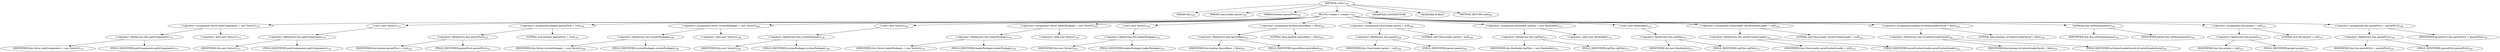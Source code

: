 digraph "&lt;init&gt;" {  
"669" [label = <(METHOD,&lt;init&gt;)<SUB>325</SUB>> ]
"51" [label = <(PARAM,this)<SUB>325</SUB>> ]
"670" [label = <(PARAM,ClassLoader parent)<SUB>325</SUB>> ]
"671" [label = <(PARAM,boolean parentFirst)<SUB>325</SUB>> ]
"672" [label = <(BLOCK,&lt;empty&gt;,&lt;empty&gt;)<SUB>325</SUB>> ]
"673" [label = <(&lt;operator&gt;.assignment,Vector pathComponents = new Vector())<SUB>170</SUB>> ]
"674" [label = <(&lt;operator&gt;.fieldAccess,this.pathComponents)<SUB>170</SUB>> ]
"675" [label = <(IDENTIFIER,this,Vector pathComponents = new Vector())<SUB>170</SUB>> ]
"676" [label = <(FIELD_IDENTIFIER,pathComponents,pathComponents)<SUB>170</SUB>> ]
"677" [label = <(&lt;operator&gt;.alloc,new Vector())<SUB>170</SUB>> ]
"678" [label = <(&lt;init&gt;,new Vector())<SUB>170</SUB>> ]
"679" [label = <(&lt;operator&gt;.fieldAccess,this.pathComponents)<SUB>170</SUB>> ]
"680" [label = <(IDENTIFIER,this,new Vector())<SUB>170</SUB>> ]
"681" [label = <(FIELD_IDENTIFIER,pathComponents,pathComponents)<SUB>170</SUB>> ]
"682" [label = <(&lt;operator&gt;.assignment,boolean parentFirst = true)<SUB>181</SUB>> ]
"683" [label = <(&lt;operator&gt;.fieldAccess,this.parentFirst)<SUB>181</SUB>> ]
"684" [label = <(IDENTIFIER,this,boolean parentFirst = true)<SUB>181</SUB>> ]
"685" [label = <(FIELD_IDENTIFIER,parentFirst,parentFirst)<SUB>181</SUB>> ]
"686" [label = <(LITERAL,true,boolean parentFirst = true)<SUB>181</SUB>> ]
"687" [label = <(&lt;operator&gt;.assignment,Vector systemPackages = new Vector())<SUB>188</SUB>> ]
"688" [label = <(&lt;operator&gt;.fieldAccess,this.systemPackages)<SUB>188</SUB>> ]
"689" [label = <(IDENTIFIER,this,Vector systemPackages = new Vector())<SUB>188</SUB>> ]
"690" [label = <(FIELD_IDENTIFIER,systemPackages,systemPackages)<SUB>188</SUB>> ]
"691" [label = <(&lt;operator&gt;.alloc,new Vector())<SUB>188</SUB>> ]
"692" [label = <(&lt;init&gt;,new Vector())<SUB>188</SUB>> ]
"693" [label = <(&lt;operator&gt;.fieldAccess,this.systemPackages)<SUB>188</SUB>> ]
"694" [label = <(IDENTIFIER,this,new Vector())<SUB>188</SUB>> ]
"695" [label = <(FIELD_IDENTIFIER,systemPackages,systemPackages)<SUB>188</SUB>> ]
"696" [label = <(&lt;operator&gt;.assignment,Vector loaderPackages = new Vector())<SUB>195</SUB>> ]
"697" [label = <(&lt;operator&gt;.fieldAccess,this.loaderPackages)<SUB>195</SUB>> ]
"698" [label = <(IDENTIFIER,this,Vector loaderPackages = new Vector())<SUB>195</SUB>> ]
"699" [label = <(FIELD_IDENTIFIER,loaderPackages,loaderPackages)<SUB>195</SUB>> ]
"700" [label = <(&lt;operator&gt;.alloc,new Vector())<SUB>195</SUB>> ]
"701" [label = <(&lt;init&gt;,new Vector())<SUB>195</SUB>> ]
"702" [label = <(&lt;operator&gt;.fieldAccess,this.loaderPackages)<SUB>195</SUB>> ]
"703" [label = <(IDENTIFIER,this,new Vector())<SUB>195</SUB>> ]
"704" [label = <(FIELD_IDENTIFIER,loaderPackages,loaderPackages)<SUB>195</SUB>> ]
"705" [label = <(&lt;operator&gt;.assignment,boolean ignoreBase = false)<SUB>203</SUB>> ]
"706" [label = <(&lt;operator&gt;.fieldAccess,this.ignoreBase)<SUB>203</SUB>> ]
"707" [label = <(IDENTIFIER,this,boolean ignoreBase = false)<SUB>203</SUB>> ]
"708" [label = <(FIELD_IDENTIFIER,ignoreBase,ignoreBase)<SUB>203</SUB>> ]
"709" [label = <(LITERAL,false,boolean ignoreBase = false)<SUB>203</SUB>> ]
"710" [label = <(&lt;operator&gt;.assignment,ClassLoader parent = null)<SUB>208</SUB>> ]
"711" [label = <(&lt;operator&gt;.fieldAccess,this.parent)<SUB>208</SUB>> ]
"712" [label = <(IDENTIFIER,this,ClassLoader parent = null)<SUB>208</SUB>> ]
"713" [label = <(FIELD_IDENTIFIER,parent,parent)<SUB>208</SUB>> ]
"714" [label = <(LITERAL,null,ClassLoader parent = null)<SUB>208</SUB>> ]
"715" [label = <(&lt;operator&gt;.assignment,Hashtable zipFiles = new Hashtable())<SUB>213</SUB>> ]
"716" [label = <(&lt;operator&gt;.fieldAccess,this.zipFiles)<SUB>213</SUB>> ]
"717" [label = <(IDENTIFIER,this,Hashtable zipFiles = new Hashtable())<SUB>213</SUB>> ]
"718" [label = <(FIELD_IDENTIFIER,zipFiles,zipFiles)<SUB>213</SUB>> ]
"719" [label = <(&lt;operator&gt;.alloc,new Hashtable())<SUB>213</SUB>> ]
"720" [label = <(&lt;init&gt;,new Hashtable())<SUB>213</SUB>> ]
"721" [label = <(&lt;operator&gt;.fieldAccess,this.zipFiles)<SUB>213</SUB>> ]
"722" [label = <(IDENTIFIER,this,new Hashtable())<SUB>213</SUB>> ]
"723" [label = <(FIELD_IDENTIFIER,zipFiles,zipFiles)<SUB>213</SUB>> ]
"724" [label = <(&lt;operator&gt;.assignment,ClassLoader savedContextLoader = null)<SUB>222</SUB>> ]
"725" [label = <(&lt;operator&gt;.fieldAccess,this.savedContextLoader)<SUB>222</SUB>> ]
"726" [label = <(IDENTIFIER,this,ClassLoader savedContextLoader = null)<SUB>222</SUB>> ]
"727" [label = <(FIELD_IDENTIFIER,savedContextLoader,savedContextLoader)<SUB>222</SUB>> ]
"728" [label = <(LITERAL,null,ClassLoader savedContextLoader = null)<SUB>222</SUB>> ]
"729" [label = <(&lt;operator&gt;.assignment,boolean isContextLoaderSaved = false)<SUB>226</SUB>> ]
"730" [label = <(&lt;operator&gt;.fieldAccess,this.isContextLoaderSaved)<SUB>226</SUB>> ]
"731" [label = <(IDENTIFIER,this,boolean isContextLoaderSaved = false)<SUB>226</SUB>> ]
"732" [label = <(FIELD_IDENTIFIER,isContextLoaderSaved,isContextLoaderSaved)<SUB>226</SUB>> ]
"733" [label = <(LITERAL,false,boolean isContextLoaderSaved = false)<SUB>226</SUB>> ]
"734" [label = <(setParent,this.setParent(parent))<SUB>326</SUB>> ]
"50" [label = <(IDENTIFIER,this,this.setParent(parent))<SUB>326</SUB>> ]
"735" [label = <(IDENTIFIER,parent,this.setParent(parent))<SUB>326</SUB>> ]
"736" [label = <(&lt;operator&gt;.assignment,this.project = null)<SUB>327</SUB>> ]
"737" [label = <(&lt;operator&gt;.fieldAccess,this.project)<SUB>327</SUB>> ]
"738" [label = <(IDENTIFIER,this,this.project = null)<SUB>327</SUB>> ]
"739" [label = <(FIELD_IDENTIFIER,project,project)<SUB>327</SUB>> ]
"740" [label = <(LITERAL,null,this.project = null)<SUB>327</SUB>> ]
"741" [label = <(&lt;operator&gt;.assignment,this.parentFirst = parentFirst)<SUB>328</SUB>> ]
"742" [label = <(&lt;operator&gt;.fieldAccess,this.parentFirst)<SUB>328</SUB>> ]
"52" [label = <(IDENTIFIER,this,this.parentFirst = parentFirst)<SUB>328</SUB>> ]
"743" [label = <(FIELD_IDENTIFIER,parentFirst,parentFirst)<SUB>328</SUB>> ]
"744" [label = <(IDENTIFIER,parentFirst,this.parentFirst = parentFirst)<SUB>328</SUB>> ]
"745" [label = <(MODIFIER,CONSTRUCTOR)> ]
"746" [label = <(MODIFIER,PUBLIC)> ]
"747" [label = <(METHOD_RETURN,void)<SUB>329</SUB>> ]
  "669" -> "51" 
  "669" -> "670" 
  "669" -> "671" 
  "669" -> "672" 
  "669" -> "745" 
  "669" -> "746" 
  "669" -> "747" 
  "672" -> "673" 
  "672" -> "678" 
  "672" -> "682" 
  "672" -> "687" 
  "672" -> "692" 
  "672" -> "696" 
  "672" -> "701" 
  "672" -> "705" 
  "672" -> "710" 
  "672" -> "715" 
  "672" -> "720" 
  "672" -> "724" 
  "672" -> "729" 
  "672" -> "734" 
  "672" -> "736" 
  "672" -> "741" 
  "673" -> "674" 
  "673" -> "677" 
  "674" -> "675" 
  "674" -> "676" 
  "678" -> "679" 
  "679" -> "680" 
  "679" -> "681" 
  "682" -> "683" 
  "682" -> "686" 
  "683" -> "684" 
  "683" -> "685" 
  "687" -> "688" 
  "687" -> "691" 
  "688" -> "689" 
  "688" -> "690" 
  "692" -> "693" 
  "693" -> "694" 
  "693" -> "695" 
  "696" -> "697" 
  "696" -> "700" 
  "697" -> "698" 
  "697" -> "699" 
  "701" -> "702" 
  "702" -> "703" 
  "702" -> "704" 
  "705" -> "706" 
  "705" -> "709" 
  "706" -> "707" 
  "706" -> "708" 
  "710" -> "711" 
  "710" -> "714" 
  "711" -> "712" 
  "711" -> "713" 
  "715" -> "716" 
  "715" -> "719" 
  "716" -> "717" 
  "716" -> "718" 
  "720" -> "721" 
  "721" -> "722" 
  "721" -> "723" 
  "724" -> "725" 
  "724" -> "728" 
  "725" -> "726" 
  "725" -> "727" 
  "729" -> "730" 
  "729" -> "733" 
  "730" -> "731" 
  "730" -> "732" 
  "734" -> "50" 
  "734" -> "735" 
  "736" -> "737" 
  "736" -> "740" 
  "737" -> "738" 
  "737" -> "739" 
  "741" -> "742" 
  "741" -> "744" 
  "742" -> "52" 
  "742" -> "743" 
}
